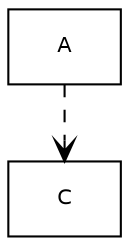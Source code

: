 #!/usr/local/bin/dot
#
# Class diagram 
# Generated by UmlGraph version 4.1 (http://www.spinellis.gr/sw/umlgraph)
#

digraph G {
	edge [fontname="Helvetica",fontsize=10,labelfontname="Helvetica",labelfontsize=10];
	node [fontname="Helvetica",fontsize=10,shape=record];
	// A
	c73 [label="A", fontname="Helvetica", fontcolor="black", fontsize=10.0];
	// C
	c75 [label="C", fontname="Helvetica", fontcolor="black", fontsize=10.0];
	// A depend C
	c73 -> c75 [taillabel="", label="", headlabel="", fontname="Helvetica", fontcolor="black", fontsize=10.0, color="black", arrowhead=open, style=dashed];
}


